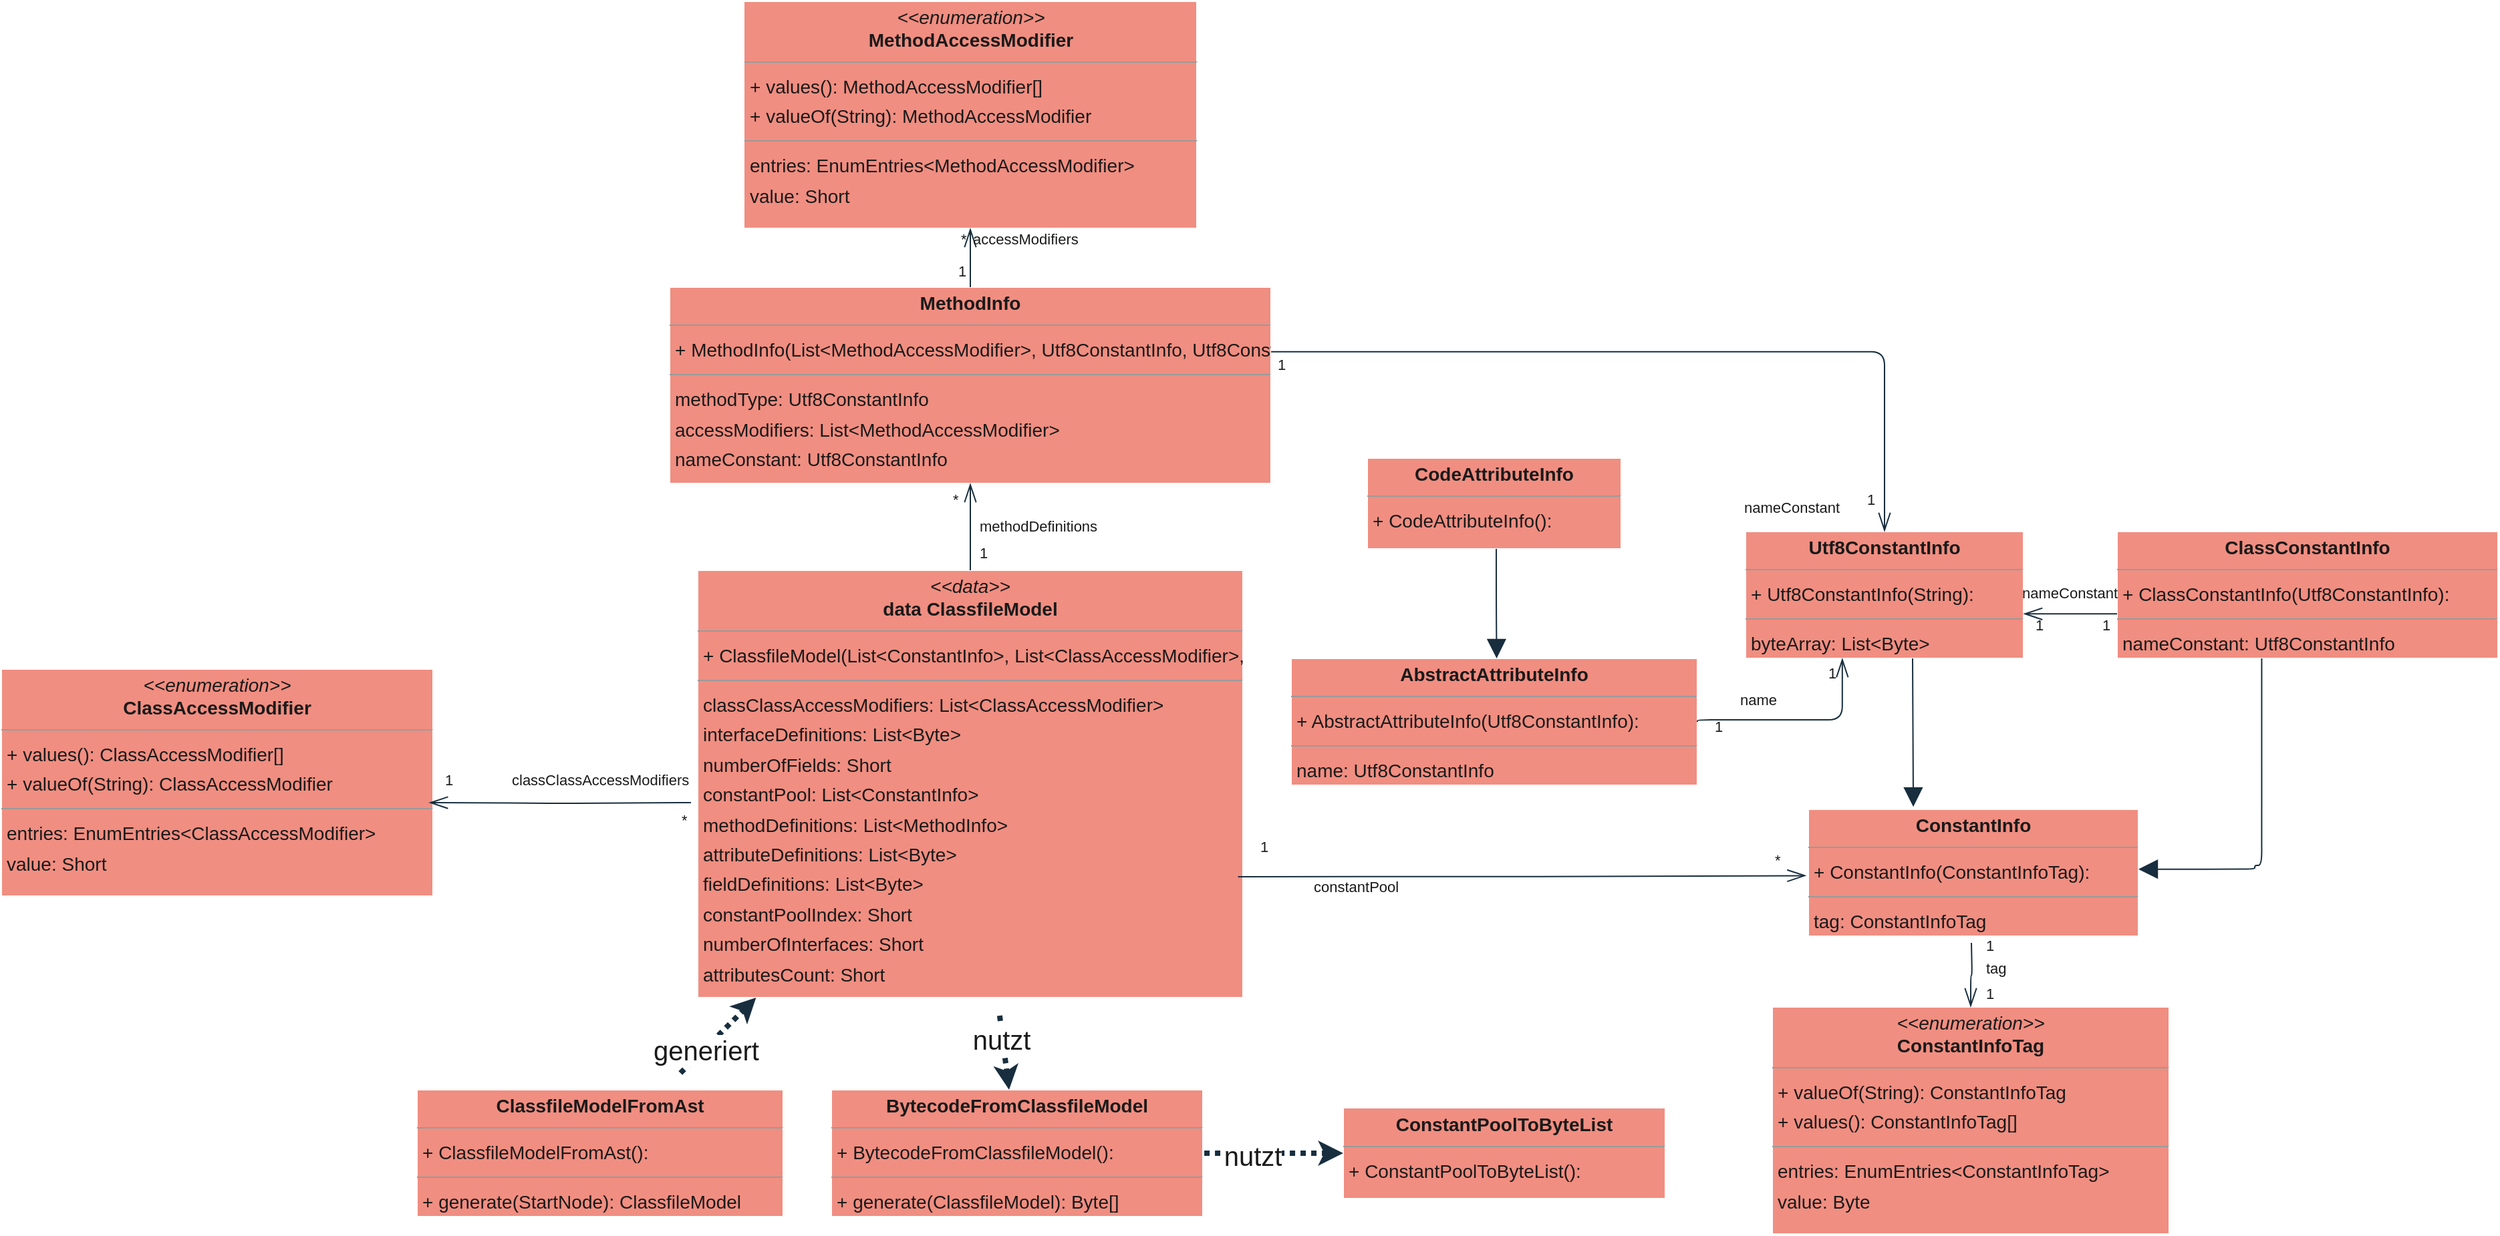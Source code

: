 <mxfile version="22.0.8" type="device">
  <diagram id="34yjWZFEpwMyPpaFQiL5" name="Seite-1">
    <mxGraphModel dx="2193" dy="968" grid="0" gridSize="10" guides="1" tooltips="1" connect="1" arrows="1" fold="1" page="0" pageScale="1" pageWidth="827" pageHeight="1169" background="#FFFFFF" math="0" shadow="0">
      <root>
        <mxCell id="0" />
        <mxCell id="1" parent="0" />
        <mxCell id="node11" value="&lt;p style=&quot;margin:0px;margin-top:4px;text-align:center;&quot;&gt;&lt;b&gt;AbstractAttributeInfo&lt;/b&gt;&lt;/p&gt;&lt;hr size=&quot;1&quot;/&gt;&lt;p style=&quot;margin:0 0 0 4px;line-height:1.6;&quot;&gt;+ AbstractAttributeInfo(Utf8ConstantInfo): &lt;/p&gt;&lt;hr size=&quot;1&quot;/&gt;&lt;p style=&quot;margin:0 0 0 4px;line-height:1.6;&quot;&gt; name: Utf8ConstantInfo&lt;/p&gt;" style="verticalAlign=top;align=left;overflow=fill;fontSize=14;fontFamily=Helvetica;html=1;rounded=0;shadow=0;comic=0;labelBackgroundColor=none;strokeWidth=1;fillColor=#F08E81;strokeColor=#FFFFFF;fontColor=#1A1A1A;" parent="1" vertex="1">
          <mxGeometry x="765" y="532" width="304" height="95" as="geometry" />
        </mxCell>
        <mxCell id="node4" value="&lt;p style=&quot;margin:0px;margin-top:4px;text-align:center;&quot;&gt;&lt;b&gt;BytecodeFromClassfileModel&lt;/b&gt;&lt;/p&gt;&lt;hr size=&quot;1&quot;/&gt;&lt;p style=&quot;margin:0 0 0 4px;line-height:1.6;&quot;&gt;+ BytecodeFromClassfileModel(): &lt;/p&gt;&lt;hr size=&quot;1&quot;/&gt;&lt;p style=&quot;margin:0 0 0 4px;line-height:1.6;&quot;&gt;+ generate(ClassfileModel): Byte[]&lt;/p&gt;" style="verticalAlign=top;align=left;overflow=fill;fontSize=14;fontFamily=Helvetica;html=1;rounded=0;shadow=0;comic=0;labelBackgroundColor=none;strokeWidth=1;fillColor=#F08E81;strokeColor=#FFFFFF;fontColor=#1A1A1A;" parent="1" vertex="1">
          <mxGeometry x="421" y="855" width="278" height="95" as="geometry" />
        </mxCell>
        <mxCell id="node1" value="&lt;p style=&quot;margin:0px;margin-top:4px;text-align:center;&quot;&gt;&lt;i&gt;&amp;lt;&amp;lt;enumeration&amp;gt;&amp;gt;&lt;/i&gt;&lt;br/&gt;&lt;b&gt;ClassAccessModifier&lt;/b&gt;&lt;/p&gt;&lt;hr size=&quot;1&quot;/&gt;&lt;p style=&quot;margin:0 0 0 4px;line-height:1.6;&quot;&gt;+ values(): ClassAccessModifier[]&lt;br/&gt;+ valueOf(String): ClassAccessModifier&lt;/p&gt;&lt;hr size=&quot;1&quot;/&gt;&lt;p style=&quot;margin:0 0 0 4px;line-height:1.6;&quot;&gt; entries: EnumEntries&amp;lt;ClassAccessModifier&amp;gt;&lt;br/&gt; value: Short&lt;/p&gt;" style="verticalAlign=top;align=left;overflow=fill;fontSize=14;fontFamily=Helvetica;html=1;rounded=0;shadow=0;comic=0;labelBackgroundColor=none;strokeWidth=1;fillColor=#F08E81;strokeColor=#FFFFFF;fontColor=#1A1A1A;" parent="1" vertex="1">
          <mxGeometry x="-200" y="540" width="323" height="170" as="geometry" />
        </mxCell>
        <mxCell id="node12" value="&lt;p style=&quot;margin:0px;margin-top:4px;text-align:center;&quot;&gt;&lt;b&gt;ClassConstantInfo&lt;/b&gt;&lt;/p&gt;&lt;hr size=&quot;1&quot;/&gt;&lt;p style=&quot;margin:0 0 0 4px;line-height:1.6;&quot;&gt;+ ClassConstantInfo(Utf8ConstantInfo): &lt;/p&gt;&lt;hr size=&quot;1&quot;/&gt;&lt;p style=&quot;margin:0 0 0 4px;line-height:1.6;&quot;&gt; nameConstant: Utf8ConstantInfo&lt;/p&gt;" style="verticalAlign=top;align=left;overflow=fill;fontSize=14;fontFamily=Helvetica;html=1;rounded=0;shadow=0;comic=0;labelBackgroundColor=none;strokeWidth=1;fillColor=#F08E81;strokeColor=#FFFFFF;fontColor=#1A1A1A;" parent="1" vertex="1">
          <mxGeometry x="1383" y="437" width="285" height="95" as="geometry" />
        </mxCell>
        <mxCell id="node10" value="&lt;p style=&quot;margin:0px;margin-top:4px;text-align:center;&quot;&gt;&lt;b&gt;ClassfileModelFromAst&lt;/b&gt;&lt;/p&gt;&lt;hr size=&quot;1&quot;/&gt;&lt;p style=&quot;margin:0 0 0 4px;line-height:1.6;&quot;&gt;+ ClassfileModelFromAst(): &lt;/p&gt;&lt;hr size=&quot;1&quot;/&gt;&lt;p style=&quot;margin:0 0 0 4px;line-height:1.6;&quot;&gt;+ generate(StartNode): ClassfileModel&lt;/p&gt;" style="verticalAlign=top;align=left;overflow=fill;fontSize=14;fontFamily=Helvetica;html=1;rounded=0;shadow=0;comic=0;labelBackgroundColor=none;strokeWidth=1;fillColor=#F08E81;strokeColor=#FFFFFF;fontColor=#1A1A1A;" parent="1" vertex="1">
          <mxGeometry x="111" y="855" width="274" height="95" as="geometry" />
        </mxCell>
        <mxCell id="node5" value="&lt;p style=&quot;margin:0px;margin-top:4px;text-align:center;&quot;&gt;&lt;b&gt;CodeAttributeInfo&lt;/b&gt;&lt;/p&gt;&lt;hr size=&quot;1&quot;/&gt;&lt;p style=&quot;margin:0 0 0 4px;line-height:1.6;&quot;&gt;+ CodeAttributeInfo(): &lt;/p&gt;" style="verticalAlign=top;align=left;overflow=fill;fontSize=14;fontFamily=Helvetica;html=1;rounded=0;shadow=0;comic=0;labelBackgroundColor=none;strokeWidth=1;fillColor=#F08E81;strokeColor=#FFFFFF;fontColor=#1A1A1A;" parent="1" vertex="1">
          <mxGeometry x="822" y="382" width="190" height="68" as="geometry" />
        </mxCell>
        <mxCell id="node9" value="&lt;p style=&quot;margin:0px;margin-top:4px;text-align:center;&quot;&gt;&lt;b&gt;ConstantInfo&lt;/b&gt;&lt;/p&gt;&lt;hr size=&quot;1&quot;/&gt;&lt;p style=&quot;margin:0 0 0 4px;line-height:1.6;&quot;&gt;+ ConstantInfo(ConstantInfoTag): &lt;/p&gt;&lt;hr size=&quot;1&quot;/&gt;&lt;p style=&quot;margin:0 0 0 4px;line-height:1.6;&quot;&gt; tag: ConstantInfoTag&lt;/p&gt;" style="verticalAlign=top;align=left;overflow=fill;fontSize=14;fontFamily=Helvetica;html=1;rounded=0;shadow=0;comic=0;labelBackgroundColor=none;strokeWidth=1;fillColor=#F08E81;strokeColor=#FFFFFF;fontColor=#1A1A1A;" parent="1" vertex="1">
          <mxGeometry x="1152" y="645" width="247" height="95" as="geometry" />
        </mxCell>
        <mxCell id="node3" value="&lt;p style=&quot;margin:0px;margin-top:4px;text-align:center;&quot;&gt;&lt;i&gt;&amp;lt;&amp;lt;enumeration&amp;gt;&amp;gt;&lt;/i&gt;&lt;br/&gt;&lt;b&gt;ConstantInfoTag&lt;/b&gt;&lt;/p&gt;&lt;hr size=&quot;1&quot;/&gt;&lt;p style=&quot;margin:0 0 0 4px;line-height:1.6;&quot;&gt;+ valueOf(String): ConstantInfoTag&lt;br/&gt;+ values(): ConstantInfoTag[]&lt;/p&gt;&lt;hr size=&quot;1&quot;/&gt;&lt;p style=&quot;margin:0 0 0 4px;line-height:1.6;&quot;&gt; entries: EnumEntries&amp;lt;ConstantInfoTag&amp;gt;&lt;br/&gt; value: Byte&lt;/p&gt;" style="verticalAlign=top;align=left;overflow=fill;fontSize=14;fontFamily=Helvetica;html=1;rounded=0;shadow=0;comic=0;labelBackgroundColor=none;strokeWidth=1;fillColor=#F08E81;strokeColor=#FFFFFF;fontColor=#1A1A1A;" parent="1" vertex="1">
          <mxGeometry x="1125" y="793" width="297" height="170" as="geometry" />
        </mxCell>
        <mxCell id="node6" value="&lt;p style=&quot;margin:0px;margin-top:4px;text-align:center;&quot;&gt;&lt;b&gt;ConstantPoolToByteList&lt;/b&gt;&lt;/p&gt;&lt;hr size=&quot;1&quot;/&gt;&lt;p style=&quot;margin:0 0 0 4px;line-height:1.6;&quot;&gt;+ ConstantPoolToByteList(): &lt;/p&gt;" style="verticalAlign=top;align=left;overflow=fill;fontSize=14;fontFamily=Helvetica;html=1;rounded=0;shadow=0;comic=0;labelBackgroundColor=none;strokeWidth=1;fillColor=#F08E81;strokeColor=#FFFFFF;fontColor=#1A1A1A;" parent="1" vertex="1">
          <mxGeometry x="804" y="868.5" width="241" height="68" as="geometry" />
        </mxCell>
        <mxCell id="node7" value="&lt;p style=&quot;margin:0px;margin-top:4px;text-align:center;&quot;&gt;&lt;i&gt;&amp;lt;&amp;lt;enumeration&amp;gt;&amp;gt;&lt;/i&gt;&lt;br/&gt;&lt;b&gt;MethodAccessModifier&lt;/b&gt;&lt;/p&gt;&lt;hr size=&quot;1&quot;/&gt;&lt;p style=&quot;margin:0 0 0 4px;line-height:1.6;&quot;&gt;+ values(): MethodAccessModifier[]&lt;br/&gt;+ valueOf(String): MethodAccessModifier&lt;/p&gt;&lt;hr size=&quot;1&quot;/&gt;&lt;p style=&quot;margin:0 0 0 4px;line-height:1.6;&quot;&gt; entries: EnumEntries&amp;lt;MethodAccessModifier&amp;gt;&lt;br/&gt; value: Short&lt;/p&gt;" style="verticalAlign=top;align=left;overflow=fill;fontSize=14;fontFamily=Helvetica;html=1;rounded=0;shadow=0;comic=0;labelBackgroundColor=none;strokeWidth=1;fillColor=#F08E81;strokeColor=#FFFFFF;fontColor=#1A1A1A;" parent="1" vertex="1">
          <mxGeometry x="355.5" y="40" width="339" height="170" as="geometry" />
        </mxCell>
        <mxCell id="node0" value="&lt;p style=&quot;margin:0px;margin-top:4px;text-align:center;&quot;&gt;&lt;b&gt;MethodInfo&lt;/b&gt;&lt;/p&gt;&lt;hr size=&quot;1&quot;/&gt;&lt;p style=&quot;margin:0 0 0 4px;line-height:1.6;&quot;&gt;+ MethodInfo(List&amp;lt;MethodAccessModifier&amp;gt;, Utf8ConstantInfo, Utf8ConstantInfo): &lt;/p&gt;&lt;hr size=&quot;1&quot;/&gt;&lt;p style=&quot;margin:0 0 0 4px;line-height:1.6;&quot;&gt; methodType: Utf8ConstantInfo&lt;br/&gt; accessModifiers: List&amp;lt;MethodAccessModifier&amp;gt;&lt;br/&gt; nameConstant: Utf8ConstantInfo&lt;/p&gt;" style="verticalAlign=top;align=left;overflow=fill;fontSize=14;fontFamily=Helvetica;html=1;rounded=0;shadow=0;comic=0;labelBackgroundColor=none;strokeWidth=1;fillColor=#F08E81;strokeColor=#FFFFFF;fontColor=#1A1A1A;" parent="1" vertex="1">
          <mxGeometry x="300" y="254" width="450" height="147" as="geometry" />
        </mxCell>
        <mxCell id="node8" value="&lt;p style=&quot;margin:0px;margin-top:4px;text-align:center;&quot;&gt;&lt;b&gt;Utf8ConstantInfo&lt;/b&gt;&lt;/p&gt;&lt;hr size=&quot;1&quot;/&gt;&lt;p style=&quot;margin:0 0 0 4px;line-height:1.6;&quot;&gt;+ Utf8ConstantInfo(String): &lt;/p&gt;&lt;hr size=&quot;1&quot;/&gt;&lt;p style=&quot;margin:0 0 0 4px;line-height:1.6;&quot;&gt; byteArray: List&amp;lt;Byte&amp;gt;&lt;/p&gt;" style="verticalAlign=top;align=left;overflow=fill;fontSize=14;fontFamily=Helvetica;html=1;rounded=0;shadow=0;comic=0;labelBackgroundColor=none;strokeWidth=1;fillColor=#F08E81;strokeColor=#FFFFFF;fontColor=#1A1A1A;" parent="1" vertex="1">
          <mxGeometry x="1105" y="437" width="208" height="95" as="geometry" />
        </mxCell>
        <mxCell id="node2" value="&lt;p style=&quot;margin:0px;margin-top:4px;text-align:center;&quot;&gt;&lt;i&gt;&amp;lt;&amp;lt;data&amp;gt;&amp;gt;&lt;/i&gt;&lt;br/&gt;&lt;b&gt;data  ClassfileModel&lt;/b&gt;&lt;/p&gt;&lt;hr size=&quot;1&quot;/&gt;&lt;p style=&quot;margin:0 0 0 4px;line-height:1.6;&quot;&gt;+ ClassfileModel(List&amp;lt;ConstantInfo&amp;gt;, List&amp;lt;ClassAccessModifier&amp;gt;, Short, Short, List&amp;lt;Byte&amp;gt;, Short, List&amp;lt;Byte&amp;gt;, List&amp;lt;MethodInfo&amp;gt;, Short, List&amp;lt;Byte&amp;gt;): &lt;/p&gt;&lt;hr size=&quot;1&quot;/&gt;&lt;p style=&quot;margin:0 0 0 4px;line-height:1.6;&quot;&gt; classClassAccessModifiers: List&amp;lt;ClassAccessModifier&amp;gt;&lt;br/&gt; interfaceDefinitions: List&amp;lt;Byte&amp;gt;&lt;br/&gt; numberOfFields: Short&lt;br/&gt; constantPool: List&amp;lt;ConstantInfo&amp;gt;&lt;br/&gt; methodDefinitions: List&amp;lt;MethodInfo&amp;gt;&lt;br/&gt; attributeDefinitions: List&amp;lt;Byte&amp;gt;&lt;br/&gt; fieldDefinitions: List&amp;lt;Byte&amp;gt;&lt;br/&gt; constantPoolIndex: Short&lt;br/&gt; numberOfInterfaces: Short&lt;br/&gt; attributesCount: Short&lt;/p&gt;" style="verticalAlign=top;align=left;overflow=fill;fontSize=14;fontFamily=Helvetica;html=1;rounded=0;shadow=0;comic=0;labelBackgroundColor=none;strokeWidth=1;fillColor=#F08E81;strokeColor=#FFFFFF;fontColor=#1A1A1A;" parent="1" vertex="1">
          <mxGeometry x="321" y="466" width="408" height="320" as="geometry" />
        </mxCell>
        <mxCell id="edge6" value="" style="html=1;rounded=1;edgeStyle=orthogonalEdgeStyle;dashed=0;startArrow=diamondThinstartSize=12;endArrow=openThin;endSize=12;exitX=1.000;exitY=0.500;exitDx=0;exitDy=0;entryX=0.340;entryY=1.027;entryDx=0;entryDy=0;labelBackgroundColor=none;fontColor=default;strokeColor=#182E3E;fontSize=20;" parent="1" source="node11" target="node8" edge="1">
          <mxGeometry width="50" height="50" relative="1" as="geometry">
            <Array as="points">
              <mxPoint x="1069" y="578" />
              <mxPoint x="1177" y="578" />
            </Array>
          </mxGeometry>
        </mxCell>
        <mxCell id="label36" value="1" style="edgeLabel;resizable=0;html=1;align=left;verticalAlign=top;labelBackgroundColor=none;fontColor=#1A1A1A;" parent="edge6" vertex="1" connectable="0">
          <mxGeometry x="1080" y="570" as="geometry" />
        </mxCell>
        <mxCell id="label40" value="1" style="edgeLabel;resizable=0;html=1;align=left;verticalAlign=top;labelBackgroundColor=none;fontColor=#1A1A1A;" parent="edge6" vertex="1" connectable="0">
          <mxGeometry x="1165" y="530" as="geometry" />
        </mxCell>
        <mxCell id="label41" value="name" style="edgeLabel;resizable=0;html=1;align=left;verticalAlign=top;labelBackgroundColor=none;fontColor=#1A1A1A;" parent="edge6" vertex="1" connectable="0">
          <mxGeometry x="1099" y="550" as="geometry" />
        </mxCell>
        <mxCell id="edge1" value="" style="html=1;rounded=1;edgeStyle=orthogonalEdgeStyle;dashed=0;startArrow=none;endArrow=block;endSize=12;exitX=0.358;exitY=1.090;exitDx=0;exitDy=0;entryX=1.017;entryY=0.471;entryDx=0;entryDy=0;labelBackgroundColor=none;fontColor=default;strokeColor=#182E3E;fontSize=20;" parent="1" source="node12" target="node9" edge="1">
          <mxGeometry width="50" height="50" relative="1" as="geometry">
            <Array as="points">
              <mxPoint x="1486" y="687" />
            </Array>
          </mxGeometry>
        </mxCell>
        <mxCell id="edge10" value="" style="html=1;rounded=1;edgeStyle=orthogonalEdgeStyle;dashed=0;startArrow=diamondThinstartSize=12;endArrow=openThin;endSize=12;exitX=0.000;exitY=0.649;exitDx=0;exitDy=0;entryX=1.000;entryY=0.649;entryDx=0;entryDy=0;labelBackgroundColor=none;fontColor=default;strokeColor=#182E3E;fontSize=20;" parent="1" source="node12" target="node8" edge="1">
          <mxGeometry width="50" height="50" relative="1" as="geometry">
            <Array as="points" />
          </mxGeometry>
        </mxCell>
        <mxCell id="label60" value="1" style="edgeLabel;resizable=0;html=1;align=left;verticalAlign=top;labelBackgroundColor=none;fontColor=#1A1A1A;" parent="edge10" vertex="1" connectable="0">
          <mxGeometry x="1370" y="494" as="geometry" />
        </mxCell>
        <mxCell id="label64" value="1" style="edgeLabel;resizable=0;html=1;align=left;verticalAlign=top;labelBackgroundColor=none;fontColor=#1A1A1A;" parent="edge10" vertex="1" connectable="0">
          <mxGeometry x="1320" y="494" as="geometry" />
        </mxCell>
        <mxCell id="label65" value="nameConstant" style="edgeLabel;resizable=0;html=1;align=left;verticalAlign=top;labelBackgroundColor=none;fontColor=#1A1A1A;" parent="edge10" vertex="1" connectable="0">
          <mxGeometry x="1310" y="470" as="geometry" />
        </mxCell>
        <mxCell id="edge0" value="" style="html=1;rounded=1;edgeStyle=orthogonalEdgeStyle;dashed=0;startArrow=none;endArrow=block;endSize=12;exitX=0.508;exitY=1.000;exitDx=0;exitDy=0;entryX=0.505;entryY=0.078;entryDx=0;entryDy=0;labelBackgroundColor=none;fontColor=default;strokeColor=#182E3E;fontSize=20;" parent="1" source="node5" target="node11" edge="1">
          <mxGeometry width="50" height="50" relative="1" as="geometry">
            <Array as="points" />
          </mxGeometry>
        </mxCell>
        <mxCell id="edge7" value="" style="html=1;rounded=1;edgeStyle=orthogonalEdgeStyle;dashed=0;startArrow=diamondThinstartSize=12;endArrow=openThin;endSize=12;entryX=0.500;entryY=0.000;entryDx=0;entryDy=0;labelBackgroundColor=none;fontColor=default;strokeColor=#182E3E;fontSize=20;" parent="1" target="node3" edge="1">
          <mxGeometry width="50" height="50" relative="1" as="geometry">
            <Array as="points" />
            <mxPoint x="1274" y="745" as="sourcePoint" />
          </mxGeometry>
        </mxCell>
        <mxCell id="label42" value="1" style="edgeLabel;resizable=0;html=1;align=left;verticalAlign=top;labelBackgroundColor=none;fontColor=#1A1A1A;" parent="edge7" vertex="1" connectable="0">
          <mxGeometry x="1283" y="734" as="geometry" />
        </mxCell>
        <mxCell id="label46" value="1" style="edgeLabel;resizable=0;html=1;align=left;verticalAlign=top;labelBackgroundColor=none;fontColor=#1A1A1A;" parent="edge7" vertex="1" connectable="0">
          <mxGeometry x="1283" y="770" as="geometry" />
        </mxCell>
        <mxCell id="label47" value="tag" style="edgeLabel;resizable=0;html=1;align=left;verticalAlign=top;labelBackgroundColor=none;fontColor=#1A1A1A;" parent="edge7" vertex="1" connectable="0">
          <mxGeometry x="1283" y="751" as="geometry" />
        </mxCell>
        <mxCell id="edge8" value="" style="html=1;rounded=1;edgeStyle=orthogonalEdgeStyle;dashed=0;startArrow=diamondThinstartSize=12;endArrow=openThin;endSize=12;exitX=0.500;exitY=0.000;exitDx=0;exitDy=0;entryX=0.500;entryY=1.000;entryDx=0;entryDy=0;labelBackgroundColor=none;fontColor=default;strokeColor=#182E3E;fontSize=20;" parent="1" source="node0" target="node7" edge="1">
          <mxGeometry width="50" height="50" relative="1" as="geometry">
            <Array as="points" />
          </mxGeometry>
        </mxCell>
        <mxCell id="label48" value="1" style="edgeLabel;resizable=0;html=1;align=left;verticalAlign=top;labelBackgroundColor=none;fontColor=#1A1A1A;" parent="edge8" vertex="1" connectable="0">
          <mxGeometry x="514" y="229" as="geometry" />
        </mxCell>
        <mxCell id="label52" value="*" style="edgeLabel;resizable=0;html=1;align=left;verticalAlign=top;labelBackgroundColor=none;fontColor=#1A1A1A;" parent="edge8" vertex="1" connectable="0">
          <mxGeometry x="516" y="205" as="geometry" />
        </mxCell>
        <mxCell id="label53" value="accessModifiers" style="edgeLabel;resizable=0;html=1;align=left;verticalAlign=top;labelBackgroundColor=none;fontColor=#1A1A1A;" parent="edge8" vertex="1" connectable="0">
          <mxGeometry x="525" y="205" as="geometry" />
        </mxCell>
        <mxCell id="edge9" value="" style="html=1;rounded=1;edgeStyle=orthogonalEdgeStyle;dashed=0;startArrow=diamondThinstartSize=12;endArrow=openThin;endSize=12;exitX=1.000;exitY=0.329;exitDx=0;exitDy=0;entryX=0.500;entryY=0.000;entryDx=0;entryDy=0;labelBackgroundColor=none;fontColor=default;strokeColor=#182E3E;fontSize=20;" parent="1" source="node0" target="node8" edge="1">
          <mxGeometry width="50" height="50" relative="1" as="geometry">
            <Array as="points">
              <mxPoint x="1209" y="302" />
            </Array>
          </mxGeometry>
        </mxCell>
        <mxCell id="label54" value="1" style="edgeLabel;resizable=0;html=1;align=left;verticalAlign=top;labelBackgroundColor=none;fontColor=#1A1A1A;" parent="edge9" vertex="1" connectable="0">
          <mxGeometry x="753" y="299" as="geometry" />
        </mxCell>
        <mxCell id="label58" value="1" style="edgeLabel;resizable=0;html=1;align=left;verticalAlign=top;labelBackgroundColor=none;fontColor=#1A1A1A;" parent="edge9" vertex="1" connectable="0">
          <mxGeometry x="1194" y="400" as="geometry" />
        </mxCell>
        <mxCell id="label59" value="nameConstant" style="edgeLabel;resizable=0;html=1;align=left;verticalAlign=top;labelBackgroundColor=none;fontColor=#1A1A1A;" parent="edge9" vertex="1" connectable="0">
          <mxGeometry x="1102" y="406" as="geometry" />
        </mxCell>
        <mxCell id="edge2" value="" style="html=1;rounded=1;edgeStyle=orthogonalEdgeStyle;dashed=0;startArrow=none;endArrow=block;endSize=12;entryX=0.318;entryY=-0.02;entryDx=0;entryDy=0;entryPerimeter=0;labelBackgroundColor=none;fontColor=default;strokeColor=#182E3E;fontSize=20;" parent="1" target="node9" edge="1">
          <mxGeometry width="50" height="50" relative="1" as="geometry">
            <Array as="points" />
            <mxPoint x="1230" y="532" as="sourcePoint" />
          </mxGeometry>
        </mxCell>
        <mxCell id="edge5" value="" style="html=1;rounded=1;edgeStyle=orthogonalEdgeStyle;dashed=0;startArrow=diamondThinstartSize=12;endArrow=openThin;endSize=12;entryX=0.991;entryY=0.588;entryDx=0;entryDy=0;entryPerimeter=0;labelBackgroundColor=none;fontColor=default;strokeColor=#182E3E;fontSize=20;" parent="1" target="node1" edge="1">
          <mxGeometry width="50" height="50" relative="1" as="geometry">
            <Array as="points" />
            <mxPoint x="316" y="640" as="sourcePoint" />
          </mxGeometry>
        </mxCell>
        <mxCell id="label30" value="1" style="edgeLabel;resizable=0;html=1;align=left;verticalAlign=top;labelBackgroundColor=none;fontColor=#1A1A1A;" parent="edge5" vertex="1" connectable="0">
          <mxGeometry x="130" y="610" as="geometry" />
        </mxCell>
        <mxCell id="label34" value="*" style="edgeLabel;resizable=0;html=1;align=left;verticalAlign=top;labelBackgroundColor=none;fontColor=#1A1A1A;" parent="edge5" vertex="1" connectable="0">
          <mxGeometry x="307" y="640" as="geometry" />
        </mxCell>
        <mxCell id="label35" value="classClassAccessModifiers" style="edgeLabel;resizable=0;html=1;align=left;verticalAlign=top;labelBackgroundColor=none;fontColor=#1A1A1A;" parent="edge5" vertex="1" connectable="0">
          <mxGeometry x="180" y="610" as="geometry" />
        </mxCell>
        <mxCell id="edge3" value="" style="html=1;rounded=1;edgeStyle=orthogonalEdgeStyle;dashed=0;startArrow=diamondThinstartSize=12;endArrow=openThin;endSize=12;exitX=0.991;exitY=0.717;exitDx=0;exitDy=0;entryX=-0.007;entryY=0.523;entryDx=0;entryDy=0;entryPerimeter=0;labelBackgroundColor=none;fontColor=default;strokeColor=#182E3E;exitPerimeter=0;fontSize=20;" parent="1" source="node2" target="node9" edge="1">
          <mxGeometry width="50" height="50" relative="1" as="geometry">
            <Array as="points" />
          </mxGeometry>
        </mxCell>
        <mxCell id="label18" value="1" style="edgeLabel;resizable=0;html=1;align=left;verticalAlign=top;labelBackgroundColor=none;fontColor=#1A1A1A;" parent="edge3" vertex="1" connectable="0">
          <mxGeometry x="740" y="660" as="geometry" />
        </mxCell>
        <mxCell id="label22" value="*" style="edgeLabel;resizable=0;html=1;align=left;verticalAlign=top;labelBackgroundColor=none;fontColor=#1A1A1A;" parent="edge3" vertex="1" connectable="0">
          <mxGeometry x="1125" y="670" as="geometry" />
        </mxCell>
        <mxCell id="label23" value="constantPool" style="edgeLabel;resizable=0;html=1;align=left;verticalAlign=top;labelBackgroundColor=none;fontColor=#1A1A1A;" parent="edge3" vertex="1" connectable="0">
          <mxGeometry x="780" y="690" as="geometry" />
        </mxCell>
        <mxCell id="edge4" value="" style="html=1;rounded=1;edgeStyle=orthogonalEdgeStyle;dashed=0;startArrow=diamondThinstartSize=12;endArrow=openThin;endSize=12;exitX=0.500;exitY=0.000;exitDx=0;exitDy=0;entryX=0.500;entryY=1.000;entryDx=0;entryDy=0;labelBackgroundColor=none;fontColor=default;strokeColor=#182E3E;fontSize=20;" parent="1" source="node2" target="node0" edge="1">
          <mxGeometry width="50" height="50" relative="1" as="geometry">
            <Array as="points" />
          </mxGeometry>
        </mxCell>
        <mxCell id="label24" value="1" style="edgeLabel;resizable=0;html=1;align=left;verticalAlign=top;labelBackgroundColor=none;fontColor=#1A1A1A;" parent="edge4" vertex="1" connectable="0">
          <mxGeometry x="530" y="440" as="geometry" />
        </mxCell>
        <mxCell id="label28" value="*" style="edgeLabel;resizable=0;html=1;align=left;verticalAlign=top;labelBackgroundColor=none;fontColor=#1A1A1A;" parent="edge4" vertex="1" connectable="0">
          <mxGeometry x="510" y="400" as="geometry" />
        </mxCell>
        <mxCell id="label29" value="methodDefinitions" style="edgeLabel;resizable=0;html=1;align=left;verticalAlign=top;labelBackgroundColor=none;fontColor=#1A1A1A;" parent="edge4" vertex="1" connectable="0">
          <mxGeometry x="530" y="420" as="geometry" />
        </mxCell>
        <mxCell id="w5tTAYgQp8deSoOVfVFA-1" value="" style="endArrow=none;dashed=1;html=1;strokeWidth=4;rounded=0;targetPerimeterSpacing=10;startArrow=classic;startFill=1;dashPattern=1 1;labelBackgroundColor=none;fontColor=default;strokeColor=#182E3E;fontSize=20;" edge="1" parent="1" source="node2" target="node10">
          <mxGeometry width="50" height="50" relative="1" as="geometry">
            <mxPoint x="480" y="840" as="sourcePoint" />
            <mxPoint x="530" y="790" as="targetPoint" />
          </mxGeometry>
        </mxCell>
        <mxCell id="w5tTAYgQp8deSoOVfVFA-2" value="&lt;div style=&quot;font-size: 20px;&quot;&gt;generiert&lt;/div&gt;" style="edgeLabel;html=1;align=center;verticalAlign=middle;resizable=0;points=[];fontColor=#1A1A1A;fontSize=20;" vertex="1" connectable="0" parent="w5tTAYgQp8deSoOVfVFA-1">
          <mxGeometry x="0.308" y="1" relative="1" as="geometry">
            <mxPoint as="offset" />
          </mxGeometry>
        </mxCell>
        <mxCell id="w5tTAYgQp8deSoOVfVFA-8" value="" style="endArrow=none;dashed=1;html=1;strokeWidth=4;rounded=0;targetPerimeterSpacing=10;startArrow=classic;startFill=1;dashPattern=1 1;labelBackgroundColor=none;fontColor=default;strokeColor=#182E3E;fontSize=20;" edge="1" parent="1" source="node4" target="node2">
          <mxGeometry width="50" height="50" relative="1" as="geometry">
            <mxPoint x="547" y="815" as="sourcePoint" />
            <mxPoint x="433" y="920" as="targetPoint" />
          </mxGeometry>
        </mxCell>
        <mxCell id="w5tTAYgQp8deSoOVfVFA-9" value="&lt;div&gt;nutzt&lt;/div&gt;" style="edgeLabel;html=1;align=center;verticalAlign=middle;resizable=0;points=[];fontColor=#1A1A1A;fontSize=20;" vertex="1" connectable="0" parent="w5tTAYgQp8deSoOVfVFA-8">
          <mxGeometry x="0.308" y="1" relative="1" as="geometry">
            <mxPoint as="offset" />
          </mxGeometry>
        </mxCell>
        <mxCell id="w5tTAYgQp8deSoOVfVFA-10" value="" style="endArrow=none;dashed=1;html=1;strokeWidth=4;rounded=0;targetPerimeterSpacing=10;startArrow=classic;startFill=1;dashPattern=1 1;labelBackgroundColor=none;fontColor=default;strokeColor=#182E3E;fontSize=20;entryX=1;entryY=0.5;entryDx=0;entryDy=0;" edge="1" parent="1" source="node6" target="node4">
          <mxGeometry width="50" height="50" relative="1" as="geometry">
            <mxPoint x="879" y="1109" as="sourcePoint" />
            <mxPoint x="841" y="970" as="targetPoint" />
          </mxGeometry>
        </mxCell>
        <mxCell id="w5tTAYgQp8deSoOVfVFA-11" value="&lt;div&gt;nutzt&lt;/div&gt;" style="edgeLabel;html=1;align=center;verticalAlign=middle;resizable=0;points=[];fontColor=#1A1A1A;fontSize=20;" vertex="1" connectable="0" parent="w5tTAYgQp8deSoOVfVFA-10">
          <mxGeometry x="0.308" y="1" relative="1" as="geometry">
            <mxPoint as="offset" />
          </mxGeometry>
        </mxCell>
      </root>
    </mxGraphModel>
  </diagram>
</mxfile>
